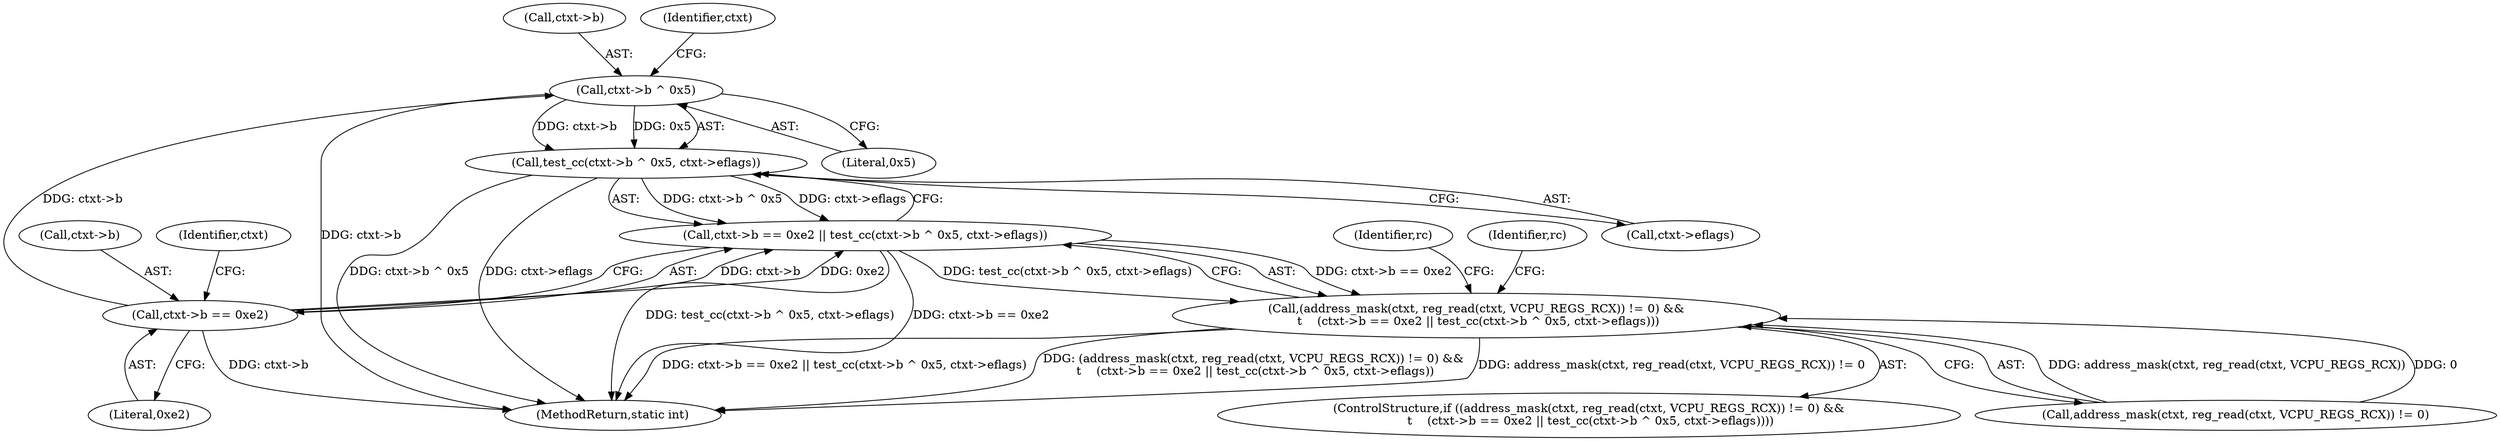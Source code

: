 digraph "0_linux_234f3ce485d54017f15cf5e0699cff4100121601_3@pointer" {
"1000130" [label="(Call,ctxt->b ^ 0x5)"];
"1000124" [label="(Call,ctxt->b == 0xe2)"];
"1000129" [label="(Call,test_cc(ctxt->b ^ 0x5, ctxt->eflags))"];
"1000123" [label="(Call,ctxt->b == 0xe2 || test_cc(ctxt->b ^ 0x5, ctxt->eflags))"];
"1000115" [label="(Call,(address_mask(ctxt, reg_read(ctxt, VCPU_REGS_RCX)) != 0) &&\n \t    (ctxt->b == 0xe2 || test_cc(ctxt->b ^ 0x5, ctxt->eflags)))"];
"1000134" [label="(Literal,0x5)"];
"1000130" [label="(Call,ctxt->b ^ 0x5)"];
"1000131" [label="(Call,ctxt->b)"];
"1000135" [label="(Call,ctxt->eflags)"];
"1000114" [label="(ControlStructure,if ((address_mask(ctxt, reg_read(ctxt, VCPU_REGS_RCX)) != 0) &&\n \t    (ctxt->b == 0xe2 || test_cc(ctxt->b ^ 0x5, ctxt->eflags))))"];
"1000149" [label="(MethodReturn,static int)"];
"1000148" [label="(Identifier,rc)"];
"1000129" [label="(Call,test_cc(ctxt->b ^ 0x5, ctxt->eflags))"];
"1000136" [label="(Identifier,ctxt)"];
"1000128" [label="(Literal,0xe2)"];
"1000125" [label="(Call,ctxt->b)"];
"1000116" [label="(Call,address_mask(ctxt, reg_read(ctxt, VCPU_REGS_RCX)) != 0)"];
"1000139" [label="(Identifier,rc)"];
"1000115" [label="(Call,(address_mask(ctxt, reg_read(ctxt, VCPU_REGS_RCX)) != 0) &&\n \t    (ctxt->b == 0xe2 || test_cc(ctxt->b ^ 0x5, ctxt->eflags)))"];
"1000123" [label="(Call,ctxt->b == 0xe2 || test_cc(ctxt->b ^ 0x5, ctxt->eflags))"];
"1000124" [label="(Call,ctxt->b == 0xe2)"];
"1000132" [label="(Identifier,ctxt)"];
"1000130" -> "1000129"  [label="AST: "];
"1000130" -> "1000134"  [label="CFG: "];
"1000131" -> "1000130"  [label="AST: "];
"1000134" -> "1000130"  [label="AST: "];
"1000136" -> "1000130"  [label="CFG: "];
"1000130" -> "1000149"  [label="DDG: ctxt->b"];
"1000130" -> "1000129"  [label="DDG: ctxt->b"];
"1000130" -> "1000129"  [label="DDG: 0x5"];
"1000124" -> "1000130"  [label="DDG: ctxt->b"];
"1000124" -> "1000123"  [label="AST: "];
"1000124" -> "1000128"  [label="CFG: "];
"1000125" -> "1000124"  [label="AST: "];
"1000128" -> "1000124"  [label="AST: "];
"1000132" -> "1000124"  [label="CFG: "];
"1000123" -> "1000124"  [label="CFG: "];
"1000124" -> "1000149"  [label="DDG: ctxt->b"];
"1000124" -> "1000123"  [label="DDG: ctxt->b"];
"1000124" -> "1000123"  [label="DDG: 0xe2"];
"1000129" -> "1000123"  [label="AST: "];
"1000129" -> "1000135"  [label="CFG: "];
"1000135" -> "1000129"  [label="AST: "];
"1000123" -> "1000129"  [label="CFG: "];
"1000129" -> "1000149"  [label="DDG: ctxt->b ^ 0x5"];
"1000129" -> "1000149"  [label="DDG: ctxt->eflags"];
"1000129" -> "1000123"  [label="DDG: ctxt->b ^ 0x5"];
"1000129" -> "1000123"  [label="DDG: ctxt->eflags"];
"1000123" -> "1000115"  [label="AST: "];
"1000115" -> "1000123"  [label="CFG: "];
"1000123" -> "1000149"  [label="DDG: test_cc(ctxt->b ^ 0x5, ctxt->eflags)"];
"1000123" -> "1000149"  [label="DDG: ctxt->b == 0xe2"];
"1000123" -> "1000115"  [label="DDG: ctxt->b == 0xe2"];
"1000123" -> "1000115"  [label="DDG: test_cc(ctxt->b ^ 0x5, ctxt->eflags)"];
"1000115" -> "1000114"  [label="AST: "];
"1000115" -> "1000116"  [label="CFG: "];
"1000116" -> "1000115"  [label="AST: "];
"1000139" -> "1000115"  [label="CFG: "];
"1000148" -> "1000115"  [label="CFG: "];
"1000115" -> "1000149"  [label="DDG: address_mask(ctxt, reg_read(ctxt, VCPU_REGS_RCX)) != 0"];
"1000115" -> "1000149"  [label="DDG: ctxt->b == 0xe2 || test_cc(ctxt->b ^ 0x5, ctxt->eflags)"];
"1000115" -> "1000149"  [label="DDG: (address_mask(ctxt, reg_read(ctxt, VCPU_REGS_RCX)) != 0) &&\n \t    (ctxt->b == 0xe2 || test_cc(ctxt->b ^ 0x5, ctxt->eflags))"];
"1000116" -> "1000115"  [label="DDG: address_mask(ctxt, reg_read(ctxt, VCPU_REGS_RCX))"];
"1000116" -> "1000115"  [label="DDG: 0"];
}
